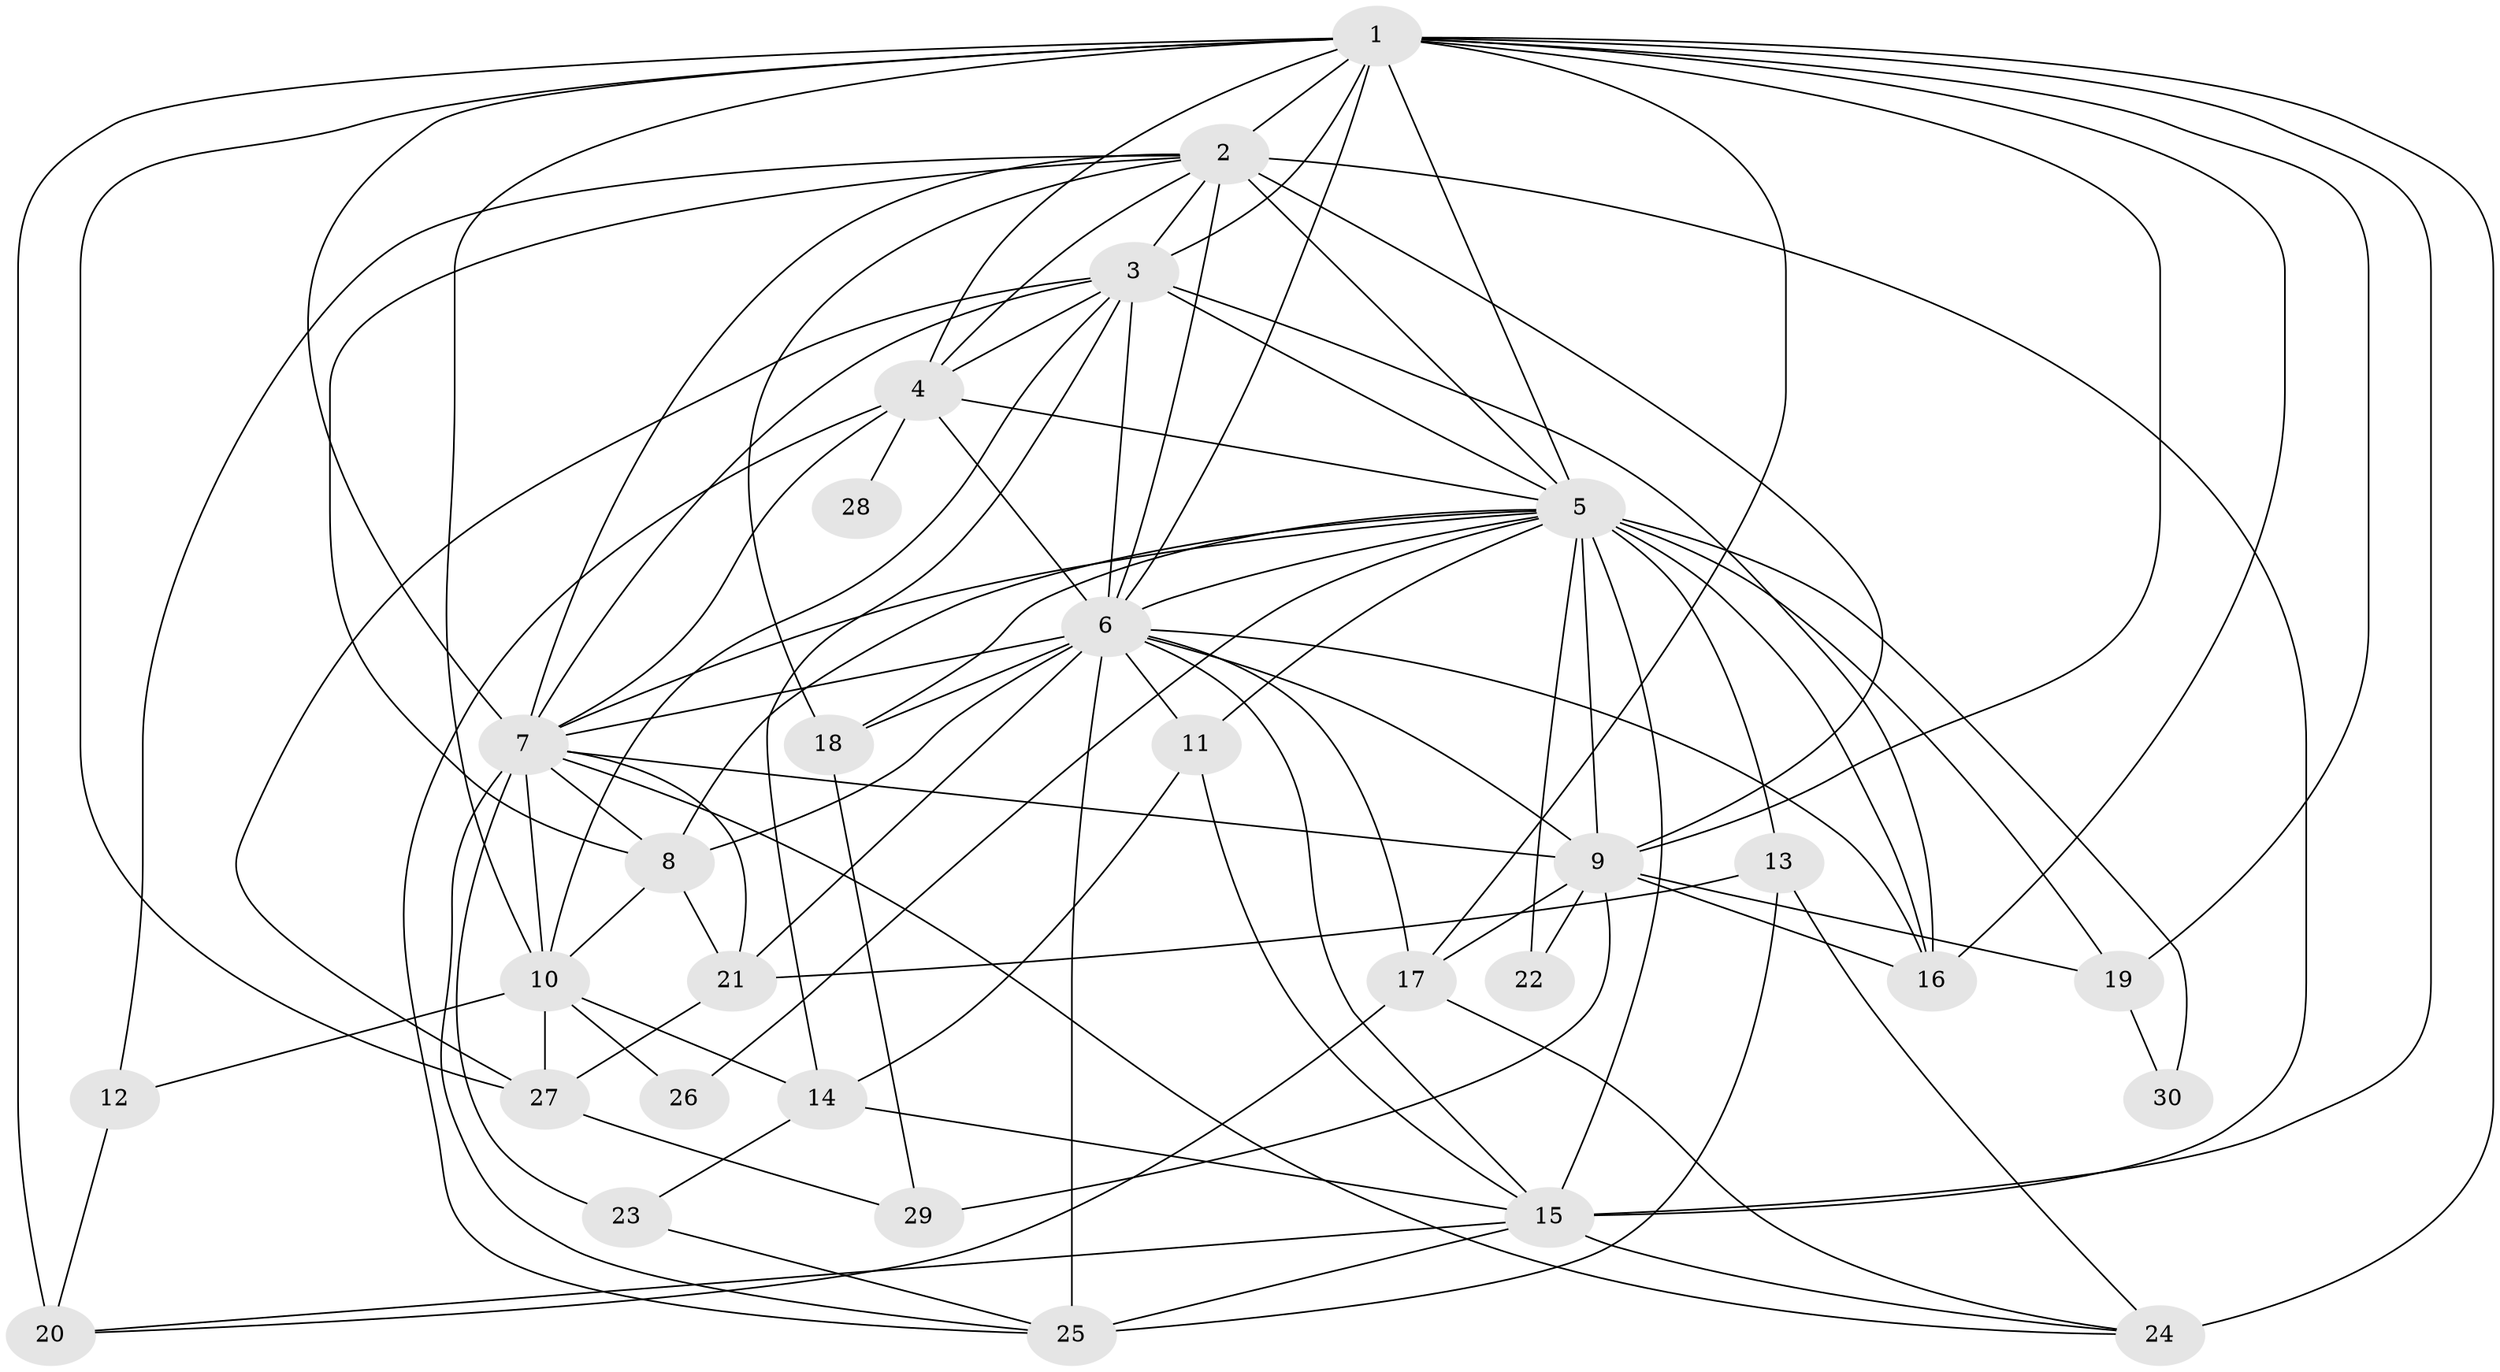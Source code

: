 // original degree distribution, {19: 0.010309278350515464, 16: 0.020618556701030927, 13: 0.010309278350515464, 20: 0.010309278350515464, 12: 0.010309278350515464, 26: 0.020618556701030927, 21: 0.010309278350515464, 32: 0.010309278350515464, 3: 0.18556701030927836, 6: 0.010309278350515464, 4: 0.07216494845360824, 2: 0.5360824742268041, 5: 0.09278350515463918}
// Generated by graph-tools (version 1.1) at 2025/49/03/04/25 22:49:34]
// undirected, 30 vertices, 97 edges
graph export_dot {
  node [color=gray90,style=filled];
  1;
  2;
  3;
  4;
  5;
  6;
  7;
  8;
  9;
  10;
  11;
  12;
  13;
  14;
  15;
  16;
  17;
  18;
  19;
  20;
  21;
  22;
  23;
  24;
  25;
  26;
  27;
  28;
  29;
  30;
  1 -- 2 [weight=3.0];
  1 -- 3 [weight=2.0];
  1 -- 4 [weight=3.0];
  1 -- 5 [weight=6.0];
  1 -- 6 [weight=3.0];
  1 -- 7 [weight=2.0];
  1 -- 9 [weight=3.0];
  1 -- 10 [weight=2.0];
  1 -- 15 [weight=2.0];
  1 -- 16 [weight=1.0];
  1 -- 17 [weight=1.0];
  1 -- 19 [weight=1.0];
  1 -- 20 [weight=3.0];
  1 -- 24 [weight=5.0];
  1 -- 27 [weight=2.0];
  2 -- 3 [weight=1.0];
  2 -- 4 [weight=1.0];
  2 -- 5 [weight=3.0];
  2 -- 6 [weight=1.0];
  2 -- 7 [weight=1.0];
  2 -- 8 [weight=1.0];
  2 -- 9 [weight=1.0];
  2 -- 12 [weight=2.0];
  2 -- 15 [weight=1.0];
  2 -- 18 [weight=1.0];
  3 -- 4 [weight=1.0];
  3 -- 5 [weight=4.0];
  3 -- 6 [weight=1.0];
  3 -- 7 [weight=1.0];
  3 -- 10 [weight=1.0];
  3 -- 14 [weight=3.0];
  3 -- 16 [weight=1.0];
  3 -- 27 [weight=1.0];
  4 -- 5 [weight=3.0];
  4 -- 6 [weight=1.0];
  4 -- 7 [weight=1.0];
  4 -- 25 [weight=1.0];
  4 -- 28 [weight=1.0];
  5 -- 6 [weight=3.0];
  5 -- 7 [weight=3.0];
  5 -- 8 [weight=2.0];
  5 -- 9 [weight=12.0];
  5 -- 11 [weight=1.0];
  5 -- 13 [weight=1.0];
  5 -- 15 [weight=2.0];
  5 -- 16 [weight=1.0];
  5 -- 18 [weight=1.0];
  5 -- 19 [weight=3.0];
  5 -- 22 [weight=2.0];
  5 -- 26 [weight=1.0];
  5 -- 30 [weight=1.0];
  6 -- 7 [weight=2.0];
  6 -- 8 [weight=1.0];
  6 -- 9 [weight=1.0];
  6 -- 11 [weight=1.0];
  6 -- 15 [weight=1.0];
  6 -- 16 [weight=1.0];
  6 -- 17 [weight=1.0];
  6 -- 18 [weight=1.0];
  6 -- 21 [weight=1.0];
  6 -- 25 [weight=5.0];
  7 -- 8 [weight=2.0];
  7 -- 9 [weight=1.0];
  7 -- 10 [weight=1.0];
  7 -- 21 [weight=1.0];
  7 -- 23 [weight=2.0];
  7 -- 24 [weight=2.0];
  7 -- 25 [weight=1.0];
  8 -- 10 [weight=1.0];
  8 -- 21 [weight=1.0];
  9 -- 16 [weight=1.0];
  9 -- 17 [weight=1.0];
  9 -- 19 [weight=1.0];
  9 -- 22 [weight=1.0];
  9 -- 29 [weight=2.0];
  10 -- 12 [weight=1.0];
  10 -- 14 [weight=1.0];
  10 -- 26 [weight=1.0];
  10 -- 27 [weight=1.0];
  11 -- 14 [weight=1.0];
  11 -- 15 [weight=1.0];
  12 -- 20 [weight=1.0];
  13 -- 21 [weight=1.0];
  13 -- 24 [weight=1.0];
  13 -- 25 [weight=1.0];
  14 -- 15 [weight=1.0];
  14 -- 23 [weight=1.0];
  15 -- 20 [weight=1.0];
  15 -- 24 [weight=1.0];
  15 -- 25 [weight=1.0];
  17 -- 20 [weight=1.0];
  17 -- 24 [weight=1.0];
  18 -- 29 [weight=1.0];
  19 -- 30 [weight=1.0];
  21 -- 27 [weight=1.0];
  23 -- 25 [weight=1.0];
  27 -- 29 [weight=1.0];
}
